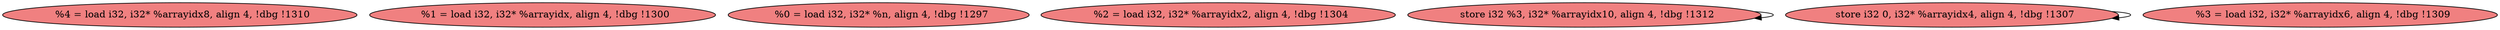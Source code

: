 
digraph G {


node6 [fillcolor=lightcoral,label="  %4 = load i32, i32* %arrayidx8, align 4, !dbg !1310",shape=ellipse,style=filled ]
node1 [fillcolor=lightcoral,label="  %1 = load i32, i32* %arrayidx, align 4, !dbg !1300",shape=ellipse,style=filled ]
node2 [fillcolor=lightcoral,label="  %0 = load i32, i32* %n, align 4, !dbg !1297",shape=ellipse,style=filled ]
node3 [fillcolor=lightcoral,label="  %2 = load i32, i32* %arrayidx2, align 4, !dbg !1304",shape=ellipse,style=filled ]
node0 [fillcolor=lightcoral,label="  store i32 %3, i32* %arrayidx10, align 4, !dbg !1312",shape=ellipse,style=filled ]
node4 [fillcolor=lightcoral,label="  store i32 0, i32* %arrayidx4, align 4, !dbg !1307",shape=ellipse,style=filled ]
node5 [fillcolor=lightcoral,label="  %3 = load i32, i32* %arrayidx6, align 4, !dbg !1309",shape=ellipse,style=filled ]

node4->node4 [ ]
node0->node0 [ ]


}

